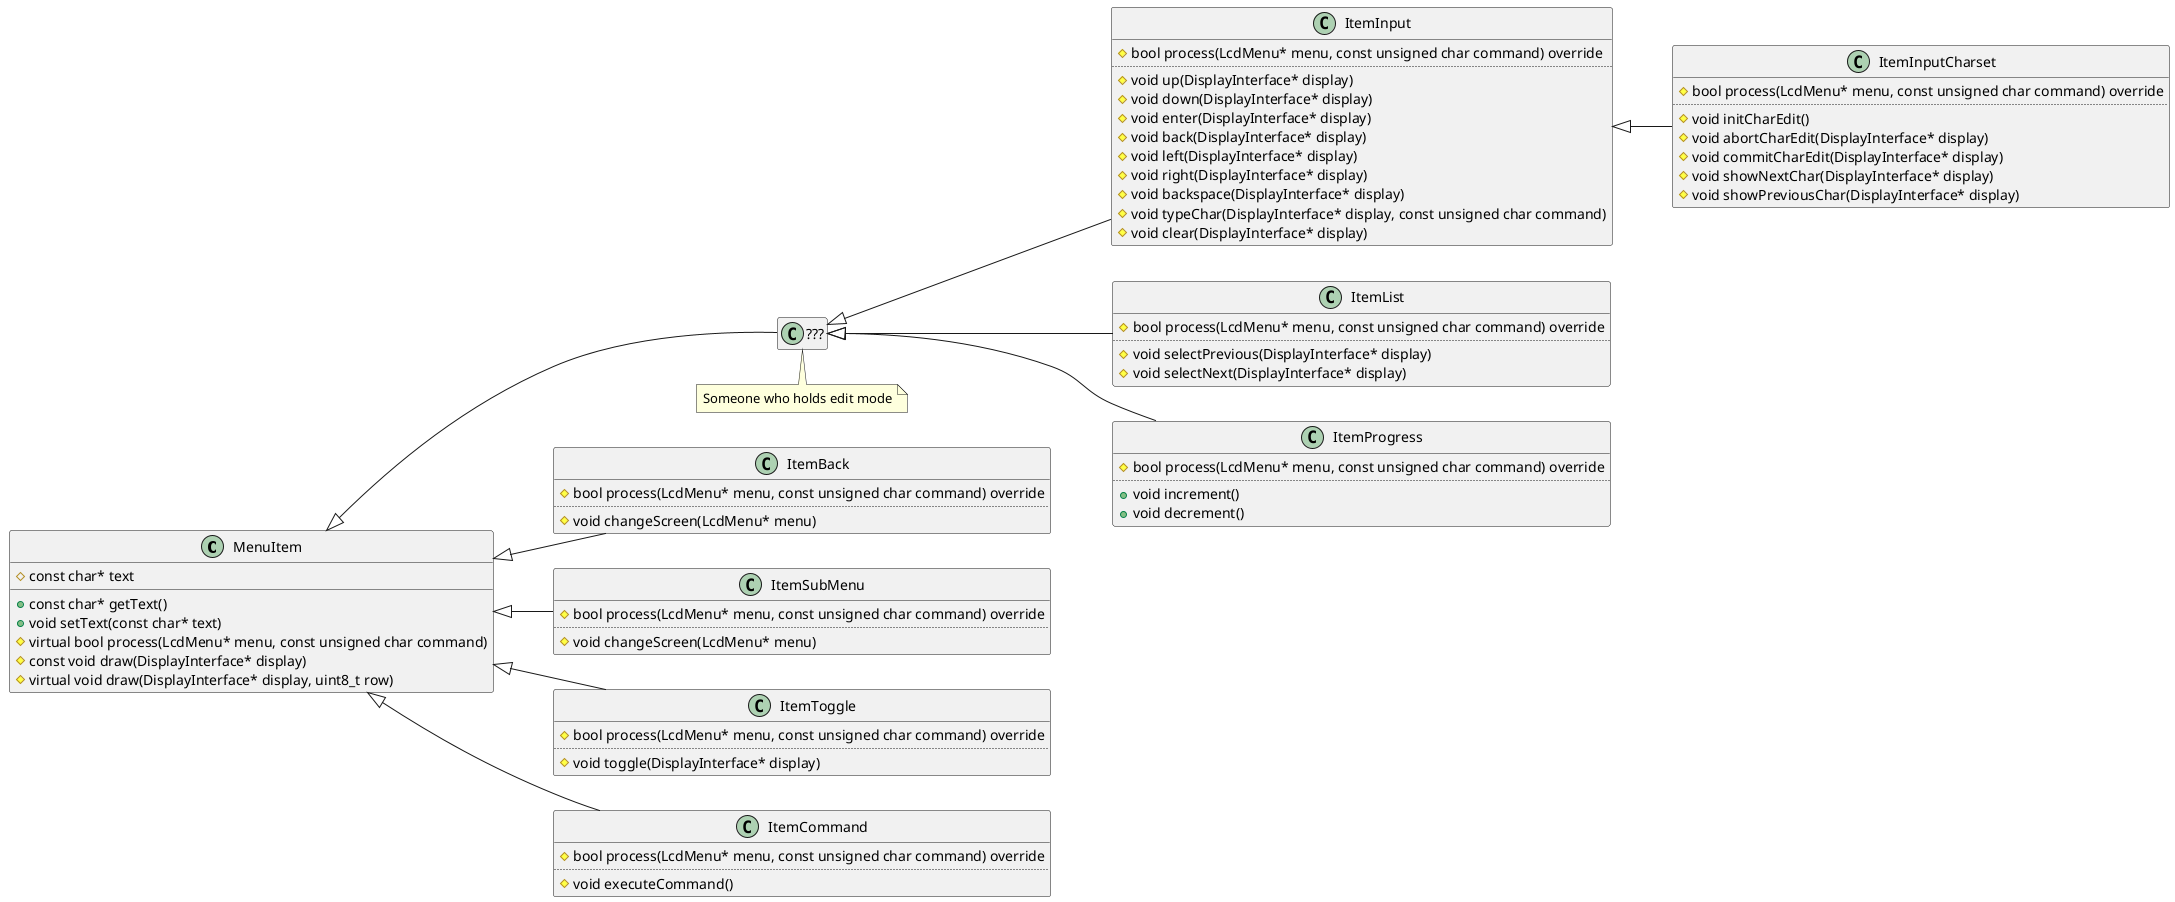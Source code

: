 @startuml
' https://www.plantuml.com/plantuml/uml/

hide empty members
left to right direction

class MenuItem {
    #const char* text
    +const char* getText()
    +void setText(const char* text)
    #virtual bool process(LcdMenu* menu, const unsigned char command)
    #const void draw(DisplayInterface* display)
    #virtual void draw(DisplayInterface* display, uint8_t row)
}

class ItemBack {
    #bool process(LcdMenu* menu, const unsigned char command) override
    ..
    #void changeScreen(LcdMenu* menu)
}

class ItemSubMenu {
    #bool process(LcdMenu* menu, const unsigned char command) override
    ..
    #void changeScreen(LcdMenu* menu)
}

class ItemToggle {
    #bool process(LcdMenu* menu, const unsigned char command) override
    ..
    #void toggle(DisplayInterface* display)
}

class ItemCommand {
    #bool process(LcdMenu* menu, const unsigned char command) override
    ..
    #void executeCommand()
}

class ItemInput {
    #bool process(LcdMenu* menu, const unsigned char command) override
    ..
    #void up(DisplayInterface* display)
    #void down(DisplayInterface* display)
    #void enter(DisplayInterface* display)
    #void back(DisplayInterface* display)
    #void left(DisplayInterface* display)
    #void right(DisplayInterface* display)
    #void backspace(DisplayInterface* display)
    #void typeChar(DisplayInterface* display, const unsigned char command)
    #void clear(DisplayInterface* display)
}

class ItemInputCharset {
    #bool process(LcdMenu* menu, const unsigned char command) override
    ..
    #void initCharEdit()
    #void abortCharEdit(DisplayInterface* display)
    #void commitCharEdit(DisplayInterface* display)
    #void showNextChar(DisplayInterface* display)
    #void showPreviousChar(DisplayInterface* display)
}

class ItemList {
    #bool process(LcdMenu* menu, const unsigned char command) override
    ..
    #void selectPrevious(DisplayInterface* display)
    #void selectNext(DisplayInterface* display)
}

class ItemProgress {
    #bool process(LcdMenu* menu, const unsigned char command) override
    ..
    +void increment()
    +void decrement()
}

class EditMode as "???" {
}

note bottom of EditMode : Someone who holds edit mode

ItemBack -u-|> MenuItem
ItemSubMenu -u-|> MenuItem
ItemToggle -u-|> MenuItem
ItemCommand -u-|> MenuItem
EditMode -u-|> MenuItem
ItemList -u-|> EditMode
ItemProgress -u-|> EditMode
ItemInput -u-|> EditMode
ItemInputCharset -u-|> ItemInput

@enduml
